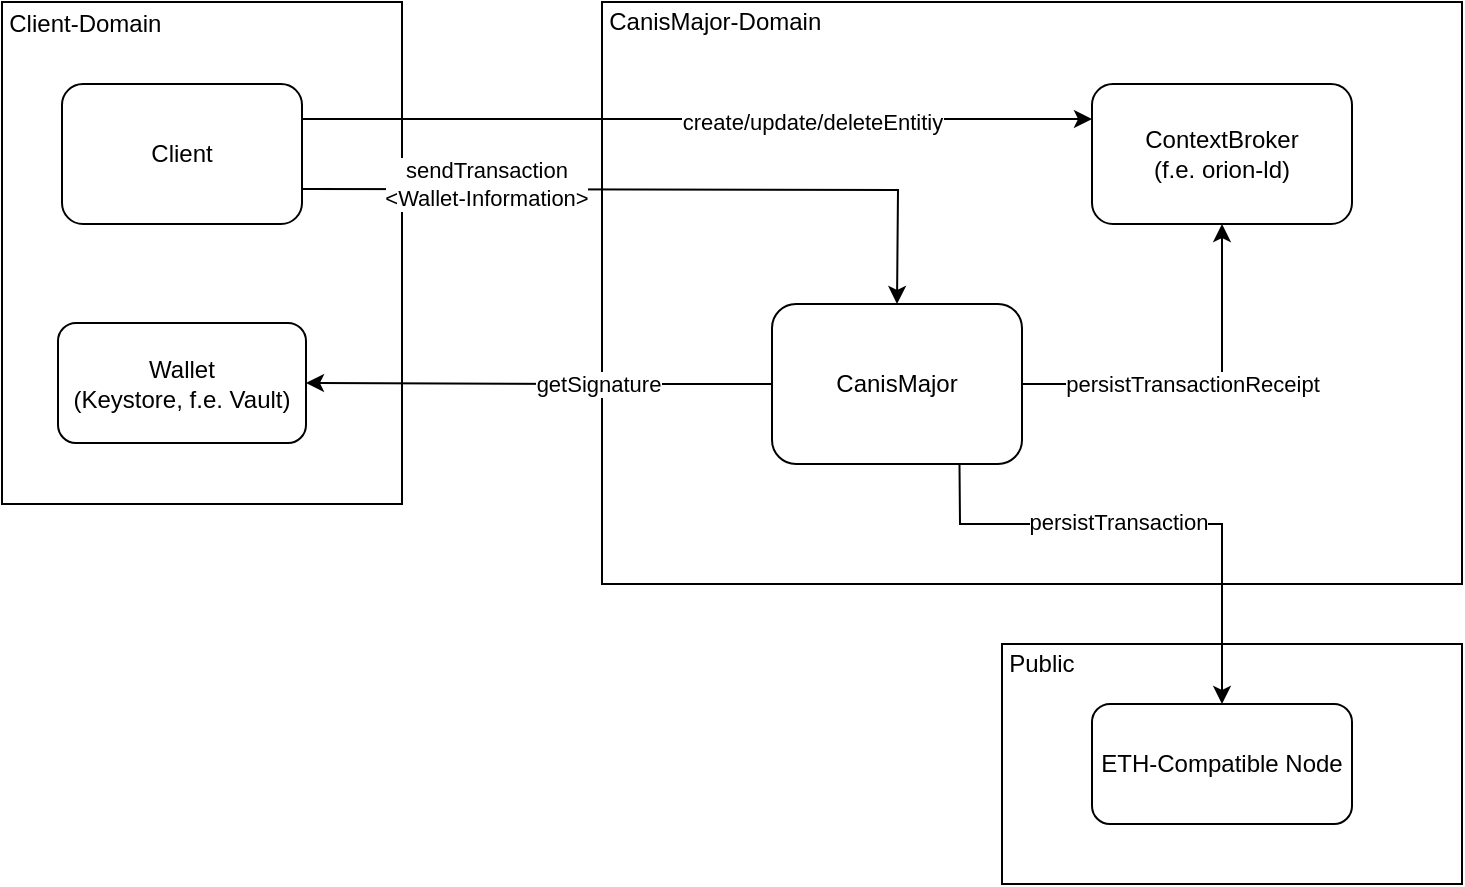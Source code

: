 <mxfile version="16.5.2" type="device"><diagram id="jHkrOPYCrmynOUKTDlaP" name="Page-1"><mxGraphModel dx="1662" dy="873" grid="1" gridSize="10" guides="1" tooltips="1" connect="1" arrows="1" fold="1" page="1" pageScale="1" pageWidth="850" pageHeight="1100" math="0" shadow="0"><root><mxCell id="0"/><mxCell id="1" parent="0"/><mxCell id="IZiWBFXiaey_TxyXL_8r-38" value="&lt;div&gt;Public&amp;nbsp;&amp;nbsp;&amp;nbsp;&amp;nbsp;&amp;nbsp;&amp;nbsp;&amp;nbsp;&amp;nbsp;&amp;nbsp;&amp;nbsp;&amp;nbsp;&amp;nbsp;&amp;nbsp;&amp;nbsp;&amp;nbsp;&amp;nbsp;&amp;nbsp;&amp;nbsp;&amp;nbsp;&amp;nbsp;&amp;nbsp;&amp;nbsp;&amp;nbsp;&amp;nbsp;&amp;nbsp;&amp;nbsp;&amp;nbsp;&amp;nbsp;&amp;nbsp;&amp;nbsp;&amp;nbsp;&amp;nbsp;&amp;nbsp;&amp;nbsp;&amp;nbsp;&amp;nbsp;&amp;nbsp;&amp;nbsp;&amp;nbsp;&amp;nbsp;&amp;nbsp;&amp;nbsp;&amp;nbsp;&amp;nbsp;&amp;nbsp;&amp;nbsp;&amp;nbsp;&amp;nbsp;&amp;nbsp;&amp;nbsp;&amp;nbsp;&amp;nbsp;&amp;nbsp;&amp;nbsp;&amp;nbsp;&amp;nbsp;&amp;nbsp; &lt;br&gt;&lt;/div&gt;&lt;div&gt;&lt;br&gt;&lt;/div&gt;&lt;div&gt;&lt;br&gt;&lt;/div&gt;&lt;div&gt;&lt;br&gt;&lt;/div&gt;&lt;div&gt;&lt;br&gt;&lt;/div&gt;&lt;div&gt;&lt;br&gt;&lt;/div&gt;&lt;div&gt;&lt;br&gt;&lt;/div&gt;&lt;div&gt;&lt;br&gt;&lt;/div&gt;" style="rounded=0;whiteSpace=wrap;html=1;" vertex="1" parent="1"><mxGeometry x="540" y="390" width="230" height="120" as="geometry"/></mxCell><mxCell id="IZiWBFXiaey_TxyXL_8r-37" value="&lt;div&gt;CanisMajor-Domain&amp;nbsp;&amp;nbsp;&amp;nbsp;&amp;nbsp;&amp;nbsp;&amp;nbsp;&amp;nbsp;&amp;nbsp;&amp;nbsp;&amp;nbsp;&amp;nbsp;&amp;nbsp;&amp;nbsp;&amp;nbsp;&amp;nbsp;&amp;nbsp;&amp;nbsp;&amp;nbsp;&amp;nbsp;&amp;nbsp;&amp;nbsp;&amp;nbsp;&amp;nbsp;&amp;nbsp;&amp;nbsp;&amp;nbsp;&amp;nbsp;&amp;nbsp;&amp;nbsp;&amp;nbsp;&amp;nbsp;&amp;nbsp;&amp;nbsp;&amp;nbsp;&amp;nbsp;&amp;nbsp;&amp;nbsp;&amp;nbsp;&amp;nbsp;&amp;nbsp;&amp;nbsp;&amp;nbsp;&amp;nbsp;&amp;nbsp;&amp;nbsp;&amp;nbsp;&amp;nbsp;&amp;nbsp;&amp;nbsp;&amp;nbsp;&amp;nbsp;&amp;nbsp;&amp;nbsp;&amp;nbsp;&amp;nbsp;&amp;nbsp;&amp;nbsp;&amp;nbsp;&amp;nbsp;&amp;nbsp;&amp;nbsp;&amp;nbsp;&amp;nbsp;&amp;nbsp;&amp;nbsp;&amp;nbsp;&amp;nbsp;&amp;nbsp;&amp;nbsp;&amp;nbsp;&amp;nbsp;&amp;nbsp;&amp;nbsp;&amp;nbsp;&amp;nbsp;&amp;nbsp;&amp;nbsp;&amp;nbsp;&amp;nbsp;&amp;nbsp;&amp;nbsp;&amp;nbsp;&amp;nbsp;&amp;nbsp;&amp;nbsp;&amp;nbsp;&amp;nbsp;&amp;nbsp;&amp;nbsp;&amp;nbsp;&amp;nbsp;&amp;nbsp;&amp;nbsp;&amp;nbsp;&amp;nbsp; &lt;br&gt;&lt;/div&gt;&lt;div&gt;&lt;br&gt;&lt;/div&gt;&lt;div&gt;&lt;br&gt;&lt;/div&gt;&lt;div&gt;&lt;br&gt;&lt;/div&gt;&lt;div&gt;&lt;br&gt;&lt;/div&gt;&lt;div&gt;&lt;br&gt;&lt;/div&gt;&lt;div&gt;&lt;br&gt;&lt;/div&gt;&lt;div&gt;&lt;br&gt;&lt;/div&gt;&lt;div&gt;&lt;br&gt;&lt;/div&gt;&lt;div&gt;&lt;br&gt;&lt;/div&gt;&lt;div&gt;&lt;br&gt;&lt;/div&gt;&lt;div&gt;&lt;br&gt;&lt;/div&gt;&lt;div&gt;&lt;br&gt;&lt;/div&gt;&lt;div&gt;&lt;br&gt;&lt;/div&gt;&lt;div&gt;&lt;br&gt;&lt;/div&gt;&lt;div&gt;&lt;br&gt;&lt;/div&gt;&lt;div&gt;&lt;br&gt;&lt;/div&gt;&lt;div&gt;&lt;br&gt;&lt;/div&gt;&lt;div&gt;&lt;br&gt;&lt;/div&gt;&lt;div&gt;&lt;br&gt;&lt;/div&gt;" style="rounded=0;whiteSpace=wrap;html=1;" vertex="1" parent="1"><mxGeometry x="340" y="69" width="430" height="291" as="geometry"/></mxCell><mxCell id="IZiWBFXiaey_TxyXL_8r-36" value="&lt;div align=&quot;left&quot;&gt;Client-Domain&amp;nbsp;&amp;nbsp;&amp;nbsp;&amp;nbsp;&amp;nbsp;&amp;nbsp;&amp;nbsp;&amp;nbsp;&amp;nbsp;&amp;nbsp;&amp;nbsp;&amp;nbsp;&amp;nbsp;&amp;nbsp;&amp;nbsp;&amp;nbsp;&amp;nbsp;&amp;nbsp;&amp;nbsp;&amp;nbsp;&amp;nbsp;&amp;nbsp;&amp;nbsp;&amp;nbsp;&amp;nbsp;&amp;nbsp;&amp;nbsp;&amp;nbsp;&amp;nbsp;&amp;nbsp;&amp;nbsp;&amp;nbsp;&amp;nbsp;&amp;nbsp;&amp;nbsp; &lt;br&gt;&lt;/div&gt;&lt;div&gt;&lt;br&gt;&lt;/div&gt;&lt;div&gt;&lt;br&gt;&lt;/div&gt;&lt;div&gt;&lt;br&gt;&lt;/div&gt;&lt;div&gt;&lt;br&gt;&lt;/div&gt;&lt;div&gt;&lt;br&gt;&lt;/div&gt;&lt;div&gt;&lt;br&gt;&lt;/div&gt;&lt;div&gt;&lt;br&gt;&lt;/div&gt;&lt;div&gt;&lt;br&gt;&lt;/div&gt;&lt;div&gt;&lt;br&gt;&lt;/div&gt;&lt;div&gt;&lt;br&gt;&lt;/div&gt;&lt;div&gt;&lt;br&gt;&lt;/div&gt;&lt;div&gt;&lt;br&gt;&lt;/div&gt;&lt;div&gt;&lt;br&gt;&lt;/div&gt;&lt;div&gt;&lt;br&gt;&lt;/div&gt;&lt;div&gt;&lt;br&gt;&lt;/div&gt;&lt;div&gt;&lt;br&gt;&lt;/div&gt;" style="rounded=0;whiteSpace=wrap;html=1;" vertex="1" parent="1"><mxGeometry x="40" y="69" width="200" height="251" as="geometry"/></mxCell><mxCell id="IZiWBFXiaey_TxyXL_8r-1" value="CanisMajor" style="rounded=1;whiteSpace=wrap;html=1;" vertex="1" parent="1"><mxGeometry x="425" y="220" width="125" height="80" as="geometry"/></mxCell><mxCell id="IZiWBFXiaey_TxyXL_8r-2" value="ETH-Compatible Node" style="rounded=1;whiteSpace=wrap;html=1;" vertex="1" parent="1"><mxGeometry x="585" y="420" width="130" height="60" as="geometry"/></mxCell><mxCell id="IZiWBFXiaey_TxyXL_8r-3" value="&lt;div&gt;ContextBroker&lt;/div&gt;&lt;div&gt;(f.e. orion-ld)&lt;br&gt;&lt;/div&gt;" style="rounded=1;whiteSpace=wrap;html=1;" vertex="1" parent="1"><mxGeometry x="585" y="110" width="130" height="70" as="geometry"/></mxCell><mxCell id="IZiWBFXiaey_TxyXL_8r-4" value="&lt;div&gt;Wallet&lt;/div&gt;&lt;div&gt;(Keystore, f.e. Vault)&lt;/div&gt;" style="rounded=1;whiteSpace=wrap;html=1;" vertex="1" parent="1"><mxGeometry x="68" y="229.5" width="124" height="60" as="geometry"/></mxCell><mxCell id="IZiWBFXiaey_TxyXL_8r-5" value="Client" style="rounded=1;whiteSpace=wrap;html=1;" vertex="1" parent="1"><mxGeometry x="70" y="110" width="120" height="70" as="geometry"/></mxCell><mxCell id="IZiWBFXiaey_TxyXL_8r-26" value="" style="endArrow=classic;html=1;rounded=0;exitX=1;exitY=0.25;exitDx=0;exitDy=0;entryX=0;entryY=0.25;entryDx=0;entryDy=0;" edge="1" parent="1" source="IZiWBFXiaey_TxyXL_8r-5" target="IZiWBFXiaey_TxyXL_8r-3"><mxGeometry width="50" height="50" relative="1" as="geometry"><mxPoint x="360" y="120" as="sourcePoint"/><mxPoint x="410" y="70" as="targetPoint"/></mxGeometry></mxCell><mxCell id="IZiWBFXiaey_TxyXL_8r-27" value="create/update/deleteEntitiy" style="edgeLabel;html=1;align=center;verticalAlign=middle;resizable=0;points=[];" vertex="1" connectable="0" parent="1"><mxGeometry x="445" y="128.5" as="geometry"/></mxCell><mxCell id="IZiWBFXiaey_TxyXL_8r-28" value="" style="endArrow=classic;html=1;rounded=0;exitX=1;exitY=0.75;exitDx=0;exitDy=0;entryX=0.5;entryY=0;entryDx=0;entryDy=0;" edge="1" parent="1" source="IZiWBFXiaey_TxyXL_8r-5" target="IZiWBFXiaey_TxyXL_8r-1"><mxGeometry width="50" height="50" relative="1" as="geometry"><mxPoint x="250" y="162.5" as="sourcePoint"/><mxPoint x="402.5" y="220" as="targetPoint"/><Array as="points"><mxPoint x="488" y="163"/></Array></mxGeometry></mxCell><mxCell id="IZiWBFXiaey_TxyXL_8r-29" value="sendTransaction&lt;div&gt;&amp;lt;Wallet-Information&amp;gt;&lt;br&gt;&lt;/div&gt;" style="edgeLabel;html=1;align=center;verticalAlign=middle;resizable=0;points=[];" vertex="1" connectable="0" parent="IZiWBFXiaey_TxyXL_8r-28"><mxGeometry x="-0.486" y="1" relative="1" as="geometry"><mxPoint x="1" y="-2" as="offset"/></mxGeometry></mxCell><mxCell id="IZiWBFXiaey_TxyXL_8r-30" value="" style="endArrow=classic;html=1;rounded=0;exitX=0;exitY=0.5;exitDx=0;exitDy=0;entryX=1;entryY=0.5;entryDx=0;entryDy=0;" edge="1" parent="1" source="IZiWBFXiaey_TxyXL_8r-1" target="IZiWBFXiaey_TxyXL_8r-4"><mxGeometry width="50" height="50" relative="1" as="geometry"><mxPoint x="140" y="300" as="sourcePoint"/><mxPoint x="190" y="250" as="targetPoint"/><Array as="points"><mxPoint x="330" y="260"/></Array></mxGeometry></mxCell><mxCell id="IZiWBFXiaey_TxyXL_8r-32" value="getSignature" style="edgeLabel;html=1;align=center;verticalAlign=middle;resizable=0;points=[];" vertex="1" connectable="0" parent="IZiWBFXiaey_TxyXL_8r-30"><mxGeometry x="0.113" y="4" relative="1" as="geometry"><mxPoint x="42" y="-4" as="offset"/></mxGeometry></mxCell><mxCell id="IZiWBFXiaey_TxyXL_8r-31" value="" style="endArrow=classic;html=1;rounded=0;exitX=0.75;exitY=1;exitDx=0;exitDy=0;entryX=0.5;entryY=0;entryDx=0;entryDy=0;" edge="1" parent="1" source="IZiWBFXiaey_TxyXL_8r-1" target="IZiWBFXiaey_TxyXL_8r-2"><mxGeometry width="50" height="50" relative="1" as="geometry"><mxPoint x="625" y="330" as="sourcePoint"/><mxPoint x="675" y="280" as="targetPoint"/><Array as="points"><mxPoint x="519" y="330"/><mxPoint x="650" y="330"/></Array></mxGeometry></mxCell><mxCell id="IZiWBFXiaey_TxyXL_8r-33" value="persistTransaction" style="edgeLabel;html=1;align=center;verticalAlign=middle;resizable=0;points=[];" vertex="1" connectable="0" parent="IZiWBFXiaey_TxyXL_8r-31"><mxGeometry x="-0.131" y="1" relative="1" as="geometry"><mxPoint as="offset"/></mxGeometry></mxCell><mxCell id="IZiWBFXiaey_TxyXL_8r-34" value="" style="endArrow=classic;html=1;rounded=0;exitX=1;exitY=0.5;exitDx=0;exitDy=0;entryX=0.5;entryY=1;entryDx=0;entryDy=0;" edge="1" parent="1" source="IZiWBFXiaey_TxyXL_8r-1" target="IZiWBFXiaey_TxyXL_8r-3"><mxGeometry width="50" height="50" relative="1" as="geometry"><mxPoint x="665" y="310" as="sourcePoint"/><mxPoint x="715" y="260" as="targetPoint"/><Array as="points"><mxPoint x="650" y="260"/></Array></mxGeometry></mxCell><mxCell id="IZiWBFXiaey_TxyXL_8r-35" value="persistTransactionReceipt" style="edgeLabel;html=1;align=center;verticalAlign=middle;resizable=0;points=[];" vertex="1" connectable="0" parent="IZiWBFXiaey_TxyXL_8r-34"><mxGeometry x="-0.189" y="-2" relative="1" as="geometry"><mxPoint x="12" y="-2" as="offset"/></mxGeometry></mxCell></root></mxGraphModel></diagram></mxfile>